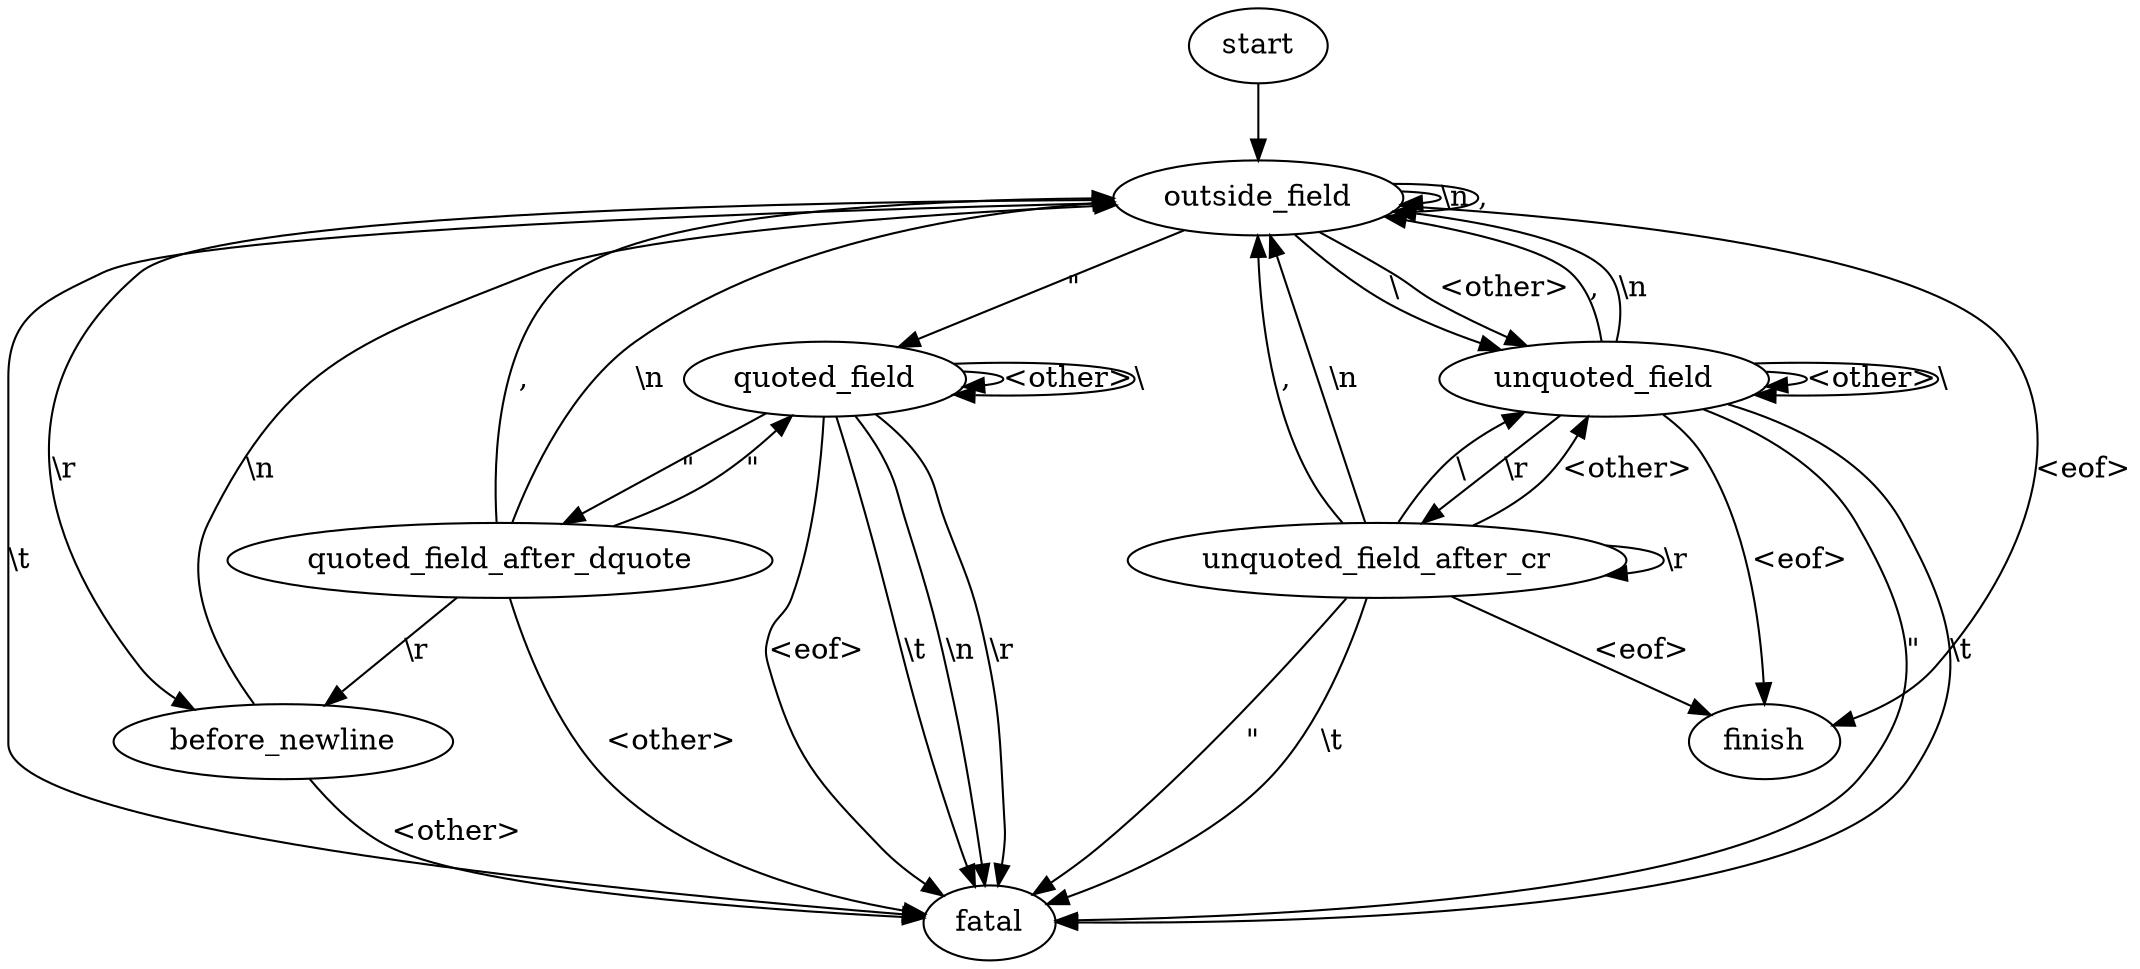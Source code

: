 digraph {
        start -> outside_field;

        outside_field -> outside_field [label="\\n"];
        outside_field -> before_newline [label="\\r"];
        outside_field -> outside_field [label=","];
        outside_field -> finish [label="<eof>"];
        outside_field -> unquoted_field [label="\\"];
        outside_field -> unquoted_field [label="<other>"];
        outside_field -> fatal [label="\\t"];
        outside_field -> quoted_field [label="\""];

        unquoted_field -> outside_field [label=","];
        unquoted_field -> outside_field [label="\\n"];
        unquoted_field -> unquoted_field [label="<other>"];
        unquoted_field -> finish [label="<eof>"];
        unquoted_field -> fatal [label="\""];
        unquoted_field -> unquoted_field [label="\\"];
        unquoted_field -> fatal [label="\\t"];
        unquoted_field -> unquoted_field_after_cr [label="\\r"];

        unquoted_field_after_cr -> outside_field [label=","];
        unquoted_field_after_cr -> outside_field [label="\\n"];
        unquoted_field_after_cr -> unquoted_field [label="<other>"];
        unquoted_field_after_cr -> finish [label="<eof>"];
        unquoted_field_after_cr -> fatal [label="\""];
        unquoted_field_after_cr -> unquoted_field [label="\\"];
        unquoted_field_after_cr -> fatal [label="\\t"];
        unquoted_field_after_cr -> unquoted_field_after_cr [label="\\r"];

        quoted_field -> quoted_field [label="<other>"];
        quoted_field -> quoted_field_after_dquote [label="\""];
        quoted_field -> fatal [label="<eof>"];
        quoted_field -> quoted_field [label="\\"];
        quoted_field -> fatal [label="\\t"];
        quoted_field -> fatal [label="\\n"];
        quoted_field -> fatal [label="\\r"];

        quoted_field_after_dquote -> quoted_field [label="\""];
        quoted_field_after_dquote -> outside_field [label=","];
        quoted_field_after_dquote -> outside_field [label="\\n"];
        quoted_field_after_dquote -> before_newline [label="\\r"];
        quoted_field_after_dquote -> fatal [label="<other>"];

        before_newline -> outside_field [label="\\n"];
        before_newline -> fatal [label="<other>"];
 }